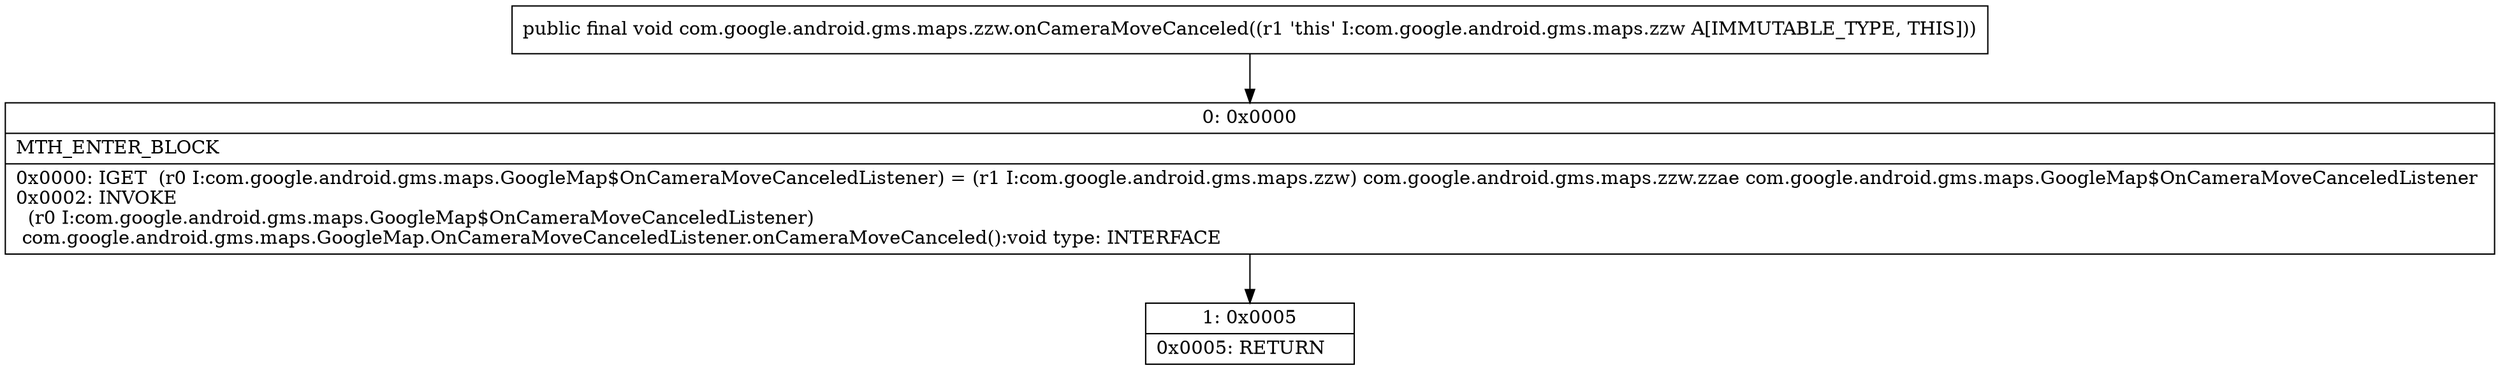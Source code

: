 digraph "CFG forcom.google.android.gms.maps.zzw.onCameraMoveCanceled()V" {
Node_0 [shape=record,label="{0\:\ 0x0000|MTH_ENTER_BLOCK\l|0x0000: IGET  (r0 I:com.google.android.gms.maps.GoogleMap$OnCameraMoveCanceledListener) = (r1 I:com.google.android.gms.maps.zzw) com.google.android.gms.maps.zzw.zzae com.google.android.gms.maps.GoogleMap$OnCameraMoveCanceledListener \l0x0002: INVOKE  \l  (r0 I:com.google.android.gms.maps.GoogleMap$OnCameraMoveCanceledListener)\l com.google.android.gms.maps.GoogleMap.OnCameraMoveCanceledListener.onCameraMoveCanceled():void type: INTERFACE \l}"];
Node_1 [shape=record,label="{1\:\ 0x0005|0x0005: RETURN   \l}"];
MethodNode[shape=record,label="{public final void com.google.android.gms.maps.zzw.onCameraMoveCanceled((r1 'this' I:com.google.android.gms.maps.zzw A[IMMUTABLE_TYPE, THIS])) }"];
MethodNode -> Node_0;
Node_0 -> Node_1;
}

